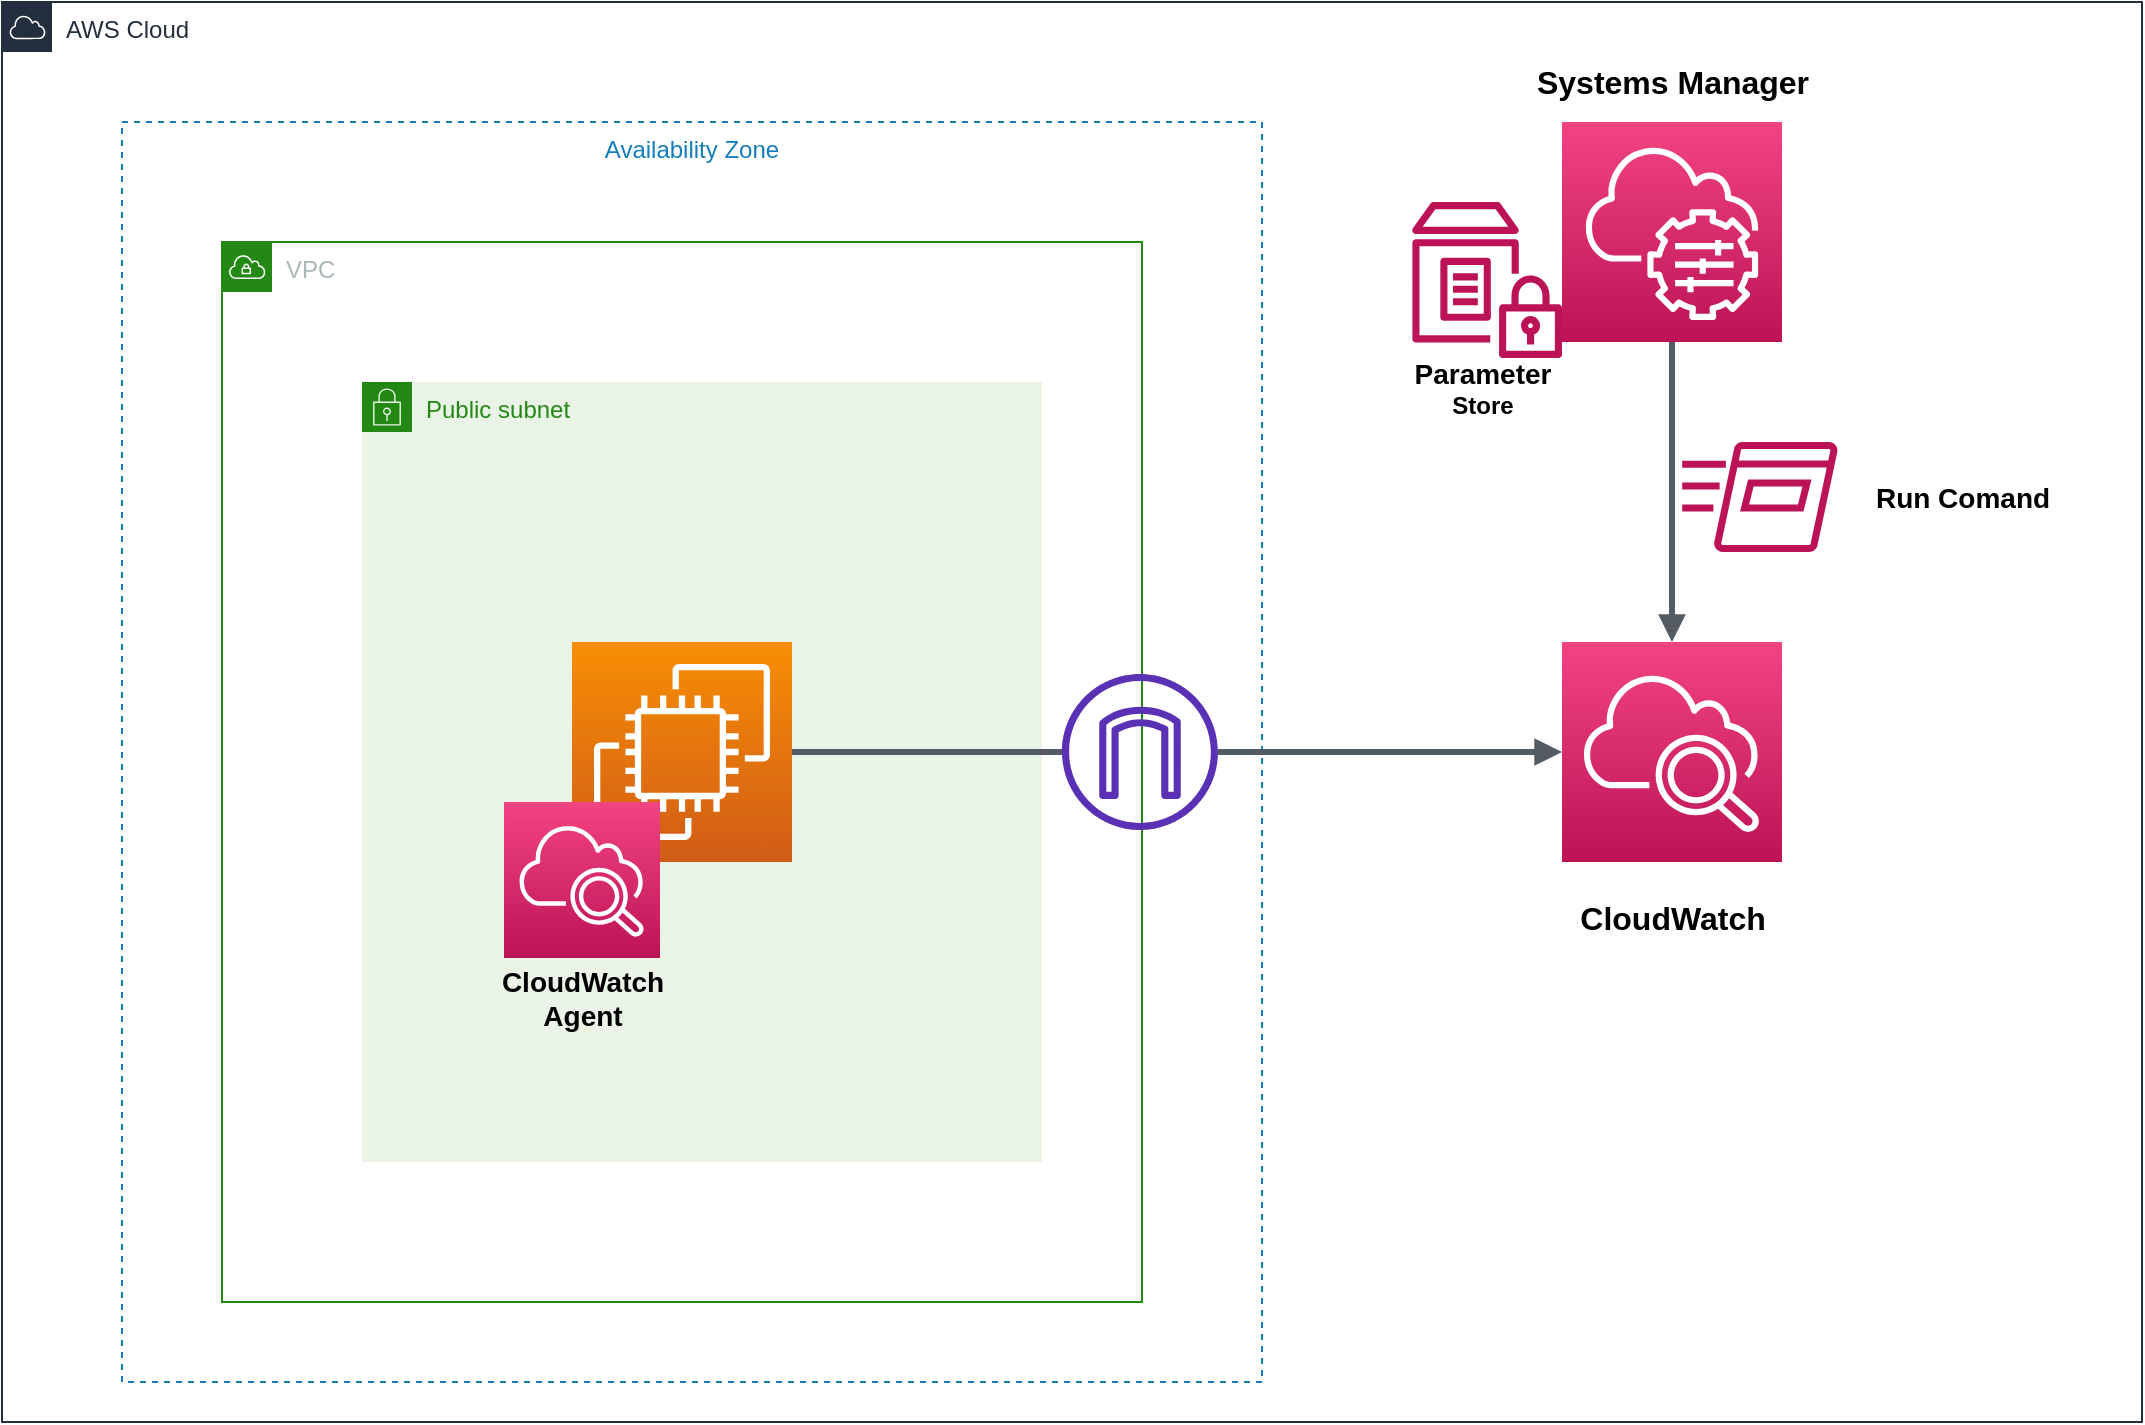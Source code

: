 <mxfile version="14.8.6" type="github">
  <diagram id="Ht1M8jgEwFfnCIfOTk4-" name="Page-1">
    <mxGraphModel dx="1577" dy="877" grid="1" gridSize="10" guides="1" tooltips="1" connect="1" arrows="1" fold="1" page="1" pageScale="1" pageWidth="1169" pageHeight="827" math="0" shadow="0">
      <root>
        <mxCell id="0" />
        <mxCell id="1" parent="0" />
        <mxCell id="TJrDREwH_g92a6RX1xoV-1" value="AWS Cloud" style="points=[[0,0],[0.25,0],[0.5,0],[0.75,0],[1,0],[1,0.25],[1,0.5],[1,0.75],[1,1],[0.75,1],[0.5,1],[0.25,1],[0,1],[0,0.75],[0,0.5],[0,0.25]];outlineConnect=0;gradientColor=none;html=1;whiteSpace=wrap;fontSize=12;fontStyle=0;shape=mxgraph.aws4.group;grIcon=mxgraph.aws4.group_aws_cloud;strokeColor=#232F3E;fillColor=none;verticalAlign=top;align=left;spacingLeft=30;fontColor=#232F3E;dashed=0;" vertex="1" parent="1">
          <mxGeometry x="60" y="50" width="1070" height="710" as="geometry" />
        </mxCell>
        <mxCell id="TJrDREwH_g92a6RX1xoV-2" value="Availability Zone" style="fillColor=none;strokeColor=#147EBA;dashed=1;verticalAlign=top;fontStyle=0;fontColor=#147EBA;" vertex="1" parent="1">
          <mxGeometry x="120" y="110" width="570" height="630" as="geometry" />
        </mxCell>
        <mxCell id="TJrDREwH_g92a6RX1xoV-3" value="VPC" style="points=[[0,0],[0.25,0],[0.5,0],[0.75,0],[1,0],[1,0.25],[1,0.5],[1,0.75],[1,1],[0.75,1],[0.5,1],[0.25,1],[0,1],[0,0.75],[0,0.5],[0,0.25]];outlineConnect=0;gradientColor=none;html=1;whiteSpace=wrap;fontSize=12;fontStyle=0;shape=mxgraph.aws4.group;grIcon=mxgraph.aws4.group_vpc;strokeColor=#248814;fillColor=none;verticalAlign=top;align=left;spacingLeft=30;fontColor=#AAB7B8;dashed=0;" vertex="1" parent="1">
          <mxGeometry x="170" y="170" width="460" height="530" as="geometry" />
        </mxCell>
        <mxCell id="TJrDREwH_g92a6RX1xoV-4" value="Public subnet" style="points=[[0,0],[0.25,0],[0.5,0],[0.75,0],[1,0],[1,0.25],[1,0.5],[1,0.75],[1,1],[0.75,1],[0.5,1],[0.25,1],[0,1],[0,0.75],[0,0.5],[0,0.25]];outlineConnect=0;gradientColor=none;html=1;whiteSpace=wrap;fontSize=12;fontStyle=0;shape=mxgraph.aws4.group;grIcon=mxgraph.aws4.group_security_group;grStroke=0;strokeColor=#248814;fillColor=#E9F3E6;verticalAlign=top;align=left;spacingLeft=30;fontColor=#248814;dashed=0;" vertex="1" parent="1">
          <mxGeometry x="240" y="240" width="340" height="390" as="geometry" />
        </mxCell>
        <mxCell id="TJrDREwH_g92a6RX1xoV-5" value="" style="points=[[0,0,0],[0.25,0,0],[0.5,0,0],[0.75,0,0],[1,0,0],[0,1,0],[0.25,1,0],[0.5,1,0],[0.75,1,0],[1,1,0],[0,0.25,0],[0,0.5,0],[0,0.75,0],[1,0.25,0],[1,0.5,0],[1,0.75,0]];outlineConnect=0;fontColor=#232F3E;gradientColor=#F78E04;gradientDirection=north;fillColor=#D05C17;strokeColor=#ffffff;dashed=0;verticalLabelPosition=bottom;verticalAlign=top;align=center;html=1;fontSize=12;fontStyle=0;aspect=fixed;shape=mxgraph.aws4.resourceIcon;resIcon=mxgraph.aws4.ec2;" vertex="1" parent="1">
          <mxGeometry x="345" y="370" width="110" height="110" as="geometry" />
        </mxCell>
        <mxCell id="TJrDREwH_g92a6RX1xoV-6" value="" style="points=[[0,0,0],[0.25,0,0],[0.5,0,0],[0.75,0,0],[1,0,0],[0,1,0],[0.25,1,0],[0.5,1,0],[0.75,1,0],[1,1,0],[0,0.25,0],[0,0.5,0],[0,0.75,0],[1,0.25,0],[1,0.5,0],[1,0.75,0]];points=[[0,0,0],[0.25,0,0],[0.5,0,0],[0.75,0,0],[1,0,0],[0,1,0],[0.25,1,0],[0.5,1,0],[0.75,1,0],[1,1,0],[0,0.25,0],[0,0.5,0],[0,0.75,0],[1,0.25,0],[1,0.5,0],[1,0.75,0]];outlineConnect=0;fontColor=#232F3E;gradientColor=#F34482;gradientDirection=north;fillColor=#BC1356;strokeColor=#ffffff;dashed=0;verticalLabelPosition=bottom;verticalAlign=top;align=center;html=1;fontSize=12;fontStyle=0;aspect=fixed;shape=mxgraph.aws4.resourceIcon;resIcon=mxgraph.aws4.cloudwatch_2;" vertex="1" parent="1">
          <mxGeometry x="311" y="450" width="78" height="78" as="geometry" />
        </mxCell>
        <mxCell id="TJrDREwH_g92a6RX1xoV-7" value="&lt;b style=&quot;font-size: 14px&quot;&gt;CloudWatch&lt;br&gt;Agent&lt;/b&gt;" style="text;html=1;align=center;verticalAlign=middle;resizable=0;points=[];autosize=1;strokeColor=none;" vertex="1" parent="1">
          <mxGeometry x="300" y="528" width="100" height="40" as="geometry" />
        </mxCell>
        <mxCell id="TJrDREwH_g92a6RX1xoV-9" value="" style="points=[[0,0,0],[0.25,0,0],[0.5,0,0],[0.75,0,0],[1,0,0],[0,1,0],[0.25,1,0],[0.5,1,0],[0.75,1,0],[1,1,0],[0,0.25,0],[0,0.5,0],[0,0.75,0],[1,0.25,0],[1,0.5,0],[1,0.75,0]];points=[[0,0,0],[0.25,0,0],[0.5,0,0],[0.75,0,0],[1,0,0],[0,1,0],[0.25,1,0],[0.5,1,0],[0.75,1,0],[1,1,0],[0,0.25,0],[0,0.5,0],[0,0.75,0],[1,0.25,0],[1,0.5,0],[1,0.75,0]];outlineConnect=0;fontColor=#232F3E;gradientColor=#F34482;gradientDirection=north;fillColor=#BC1356;strokeColor=#ffffff;dashed=0;verticalLabelPosition=bottom;verticalAlign=top;align=center;html=1;fontSize=12;fontStyle=0;aspect=fixed;shape=mxgraph.aws4.resourceIcon;resIcon=mxgraph.aws4.cloudwatch_2;" vertex="1" parent="1">
          <mxGeometry x="840" y="370" width="110" height="110" as="geometry" />
        </mxCell>
        <mxCell id="TJrDREwH_g92a6RX1xoV-10" value="" style="edgeStyle=orthogonalEdgeStyle;html=1;endArrow=block;elbow=vertical;startArrow=none;endFill=1;strokeColor=#545B64;rounded=0;exitX=1;exitY=0.5;exitDx=0;exitDy=0;exitPerimeter=0;strokeWidth=3;" edge="1" parent="1" source="TJrDREwH_g92a6RX1xoV-15" target="TJrDREwH_g92a6RX1xoV-9">
          <mxGeometry width="100" relative="1" as="geometry">
            <mxPoint x="590" y="430" as="sourcePoint" />
            <mxPoint x="690" y="430" as="targetPoint" />
          </mxGeometry>
        </mxCell>
        <mxCell id="TJrDREwH_g92a6RX1xoV-12" value="&lt;b&gt;&lt;font style=&quot;font-size: 16px&quot;&gt;CloudWatch&lt;/font&gt;&lt;br&gt;&lt;/b&gt;" style="text;html=1;align=center;verticalAlign=middle;resizable=0;points=[];autosize=1;strokeColor=none;" vertex="1" parent="1">
          <mxGeometry x="840" y="498" width="110" height="20" as="geometry" />
        </mxCell>
        <mxCell id="TJrDREwH_g92a6RX1xoV-13" value="" style="points=[[0,0,0],[0.25,0,0],[0.5,0,0],[0.75,0,0],[1,0,0],[0,1,0],[0.25,1,0],[0.5,1,0],[0.75,1,0],[1,1,0],[0,0.25,0],[0,0.5,0],[0,0.75,0],[1,0.25,0],[1,0.5,0],[1,0.75,0]];points=[[0,0,0],[0.25,0,0],[0.5,0,0],[0.75,0,0],[1,0,0],[0,1,0],[0.25,1,0],[0.5,1,0],[0.75,1,0],[1,1,0],[0,0.25,0],[0,0.5,0],[0,0.75,0],[1,0.25,0],[1,0.5,0],[1,0.75,0]];outlineConnect=0;fontColor=#232F3E;gradientColor=#F34482;gradientDirection=north;fillColor=#BC1356;strokeColor=#ffffff;dashed=0;verticalLabelPosition=bottom;verticalAlign=top;align=center;html=1;fontSize=12;fontStyle=0;aspect=fixed;shape=mxgraph.aws4.resourceIcon;resIcon=mxgraph.aws4.systems_manager;" vertex="1" parent="1">
          <mxGeometry x="840" y="110" width="110" height="110" as="geometry" />
        </mxCell>
        <mxCell id="TJrDREwH_g92a6RX1xoV-14" value="&lt;b&gt;&lt;font style=&quot;font-size: 16px&quot;&gt;Systems Manager&lt;/font&gt;&lt;br&gt;&lt;/b&gt;" style="text;html=1;align=center;verticalAlign=middle;resizable=0;points=[];autosize=1;strokeColor=none;" vertex="1" parent="1">
          <mxGeometry x="820" y="80" width="150" height="20" as="geometry" />
        </mxCell>
        <mxCell id="TJrDREwH_g92a6RX1xoV-15" value="" style="outlineConnect=0;fontColor=#232F3E;gradientColor=none;fillColor=#5A30B5;strokeColor=none;dashed=0;verticalLabelPosition=bottom;verticalAlign=top;align=center;html=1;fontSize=12;fontStyle=0;aspect=fixed;pointerEvents=1;shape=mxgraph.aws4.internet_gateway;" vertex="1" parent="1">
          <mxGeometry x="590" y="386" width="78" height="78" as="geometry" />
        </mxCell>
        <mxCell id="TJrDREwH_g92a6RX1xoV-16" value="" style="edgeStyle=orthogonalEdgeStyle;html=1;endArrow=none;elbow=vertical;startArrow=none;endFill=1;strokeColor=#545B64;rounded=0;exitX=1;exitY=0.5;exitDx=0;exitDy=0;exitPerimeter=0;strokeWidth=3;" edge="1" parent="1" source="TJrDREwH_g92a6RX1xoV-5" target="TJrDREwH_g92a6RX1xoV-15">
          <mxGeometry width="100" relative="1" as="geometry">
            <mxPoint x="455.0" y="425" as="sourcePoint" />
            <mxPoint x="840" y="425" as="targetPoint" />
          </mxGeometry>
        </mxCell>
        <mxCell id="TJrDREwH_g92a6RX1xoV-18" value="" style="outlineConnect=0;fontColor=#232F3E;gradientColor=none;fillColor=#BC1356;strokeColor=none;dashed=0;verticalLabelPosition=bottom;verticalAlign=top;align=center;html=1;fontSize=12;fontStyle=0;aspect=fixed;pointerEvents=1;shape=mxgraph.aws4.parameter_store;" vertex="1" parent="1">
          <mxGeometry x="765" y="150" width="75" height="78" as="geometry" />
        </mxCell>
        <mxCell id="TJrDREwH_g92a6RX1xoV-19" value="&lt;b&gt;&lt;span style=&quot;font-size: 14px&quot;&gt;Parameter&lt;br&gt;&lt;/span&gt;&lt;font style=&quot;font-size: 12px&quot;&gt;Store&lt;/font&gt;&lt;/b&gt;" style="text;html=1;align=center;verticalAlign=middle;resizable=0;points=[];autosize=1;strokeColor=none;" vertex="1" parent="1">
          <mxGeometry x="760" y="228" width="80" height="30" as="geometry" />
        </mxCell>
        <mxCell id="TJrDREwH_g92a6RX1xoV-21" value="" style="edgeStyle=orthogonalEdgeStyle;html=1;endArrow=block;elbow=vertical;startArrow=none;endFill=1;strokeColor=#545B64;rounded=0;exitX=0.5;exitY=1;exitDx=0;exitDy=0;exitPerimeter=0;strokeWidth=3;entryX=0.5;entryY=0;entryDx=0;entryDy=0;entryPerimeter=0;" edge="1" parent="1" source="TJrDREwH_g92a6RX1xoV-13" target="TJrDREwH_g92a6RX1xoV-9">
          <mxGeometry width="100" relative="1" as="geometry">
            <mxPoint x="890" y="242.17" as="sourcePoint" />
            <mxPoint x="1062" y="242.17" as="targetPoint" />
            <Array as="points" />
          </mxGeometry>
        </mxCell>
        <mxCell id="TJrDREwH_g92a6RX1xoV-22" value="" style="outlineConnect=0;fontColor=#232F3E;gradientColor=none;fillColor=#BC1356;strokeColor=none;dashed=0;verticalLabelPosition=bottom;verticalAlign=top;align=center;html=1;fontSize=12;fontStyle=0;aspect=fixed;pointerEvents=1;shape=mxgraph.aws4.run_command;" vertex="1" parent="1">
          <mxGeometry x="900" y="270" width="78" height="55" as="geometry" />
        </mxCell>
        <mxCell id="TJrDREwH_g92a6RX1xoV-23" value="&lt;span style=&quot;font-size: 14px&quot;&gt;&lt;b&gt;Run Comand&lt;/b&gt;&lt;/span&gt;" style="text;html=1;align=center;verticalAlign=middle;resizable=0;points=[];autosize=1;strokeColor=none;" vertex="1" parent="1">
          <mxGeometry x="990" y="287.5" width="100" height="20" as="geometry" />
        </mxCell>
      </root>
    </mxGraphModel>
  </diagram>
</mxfile>

